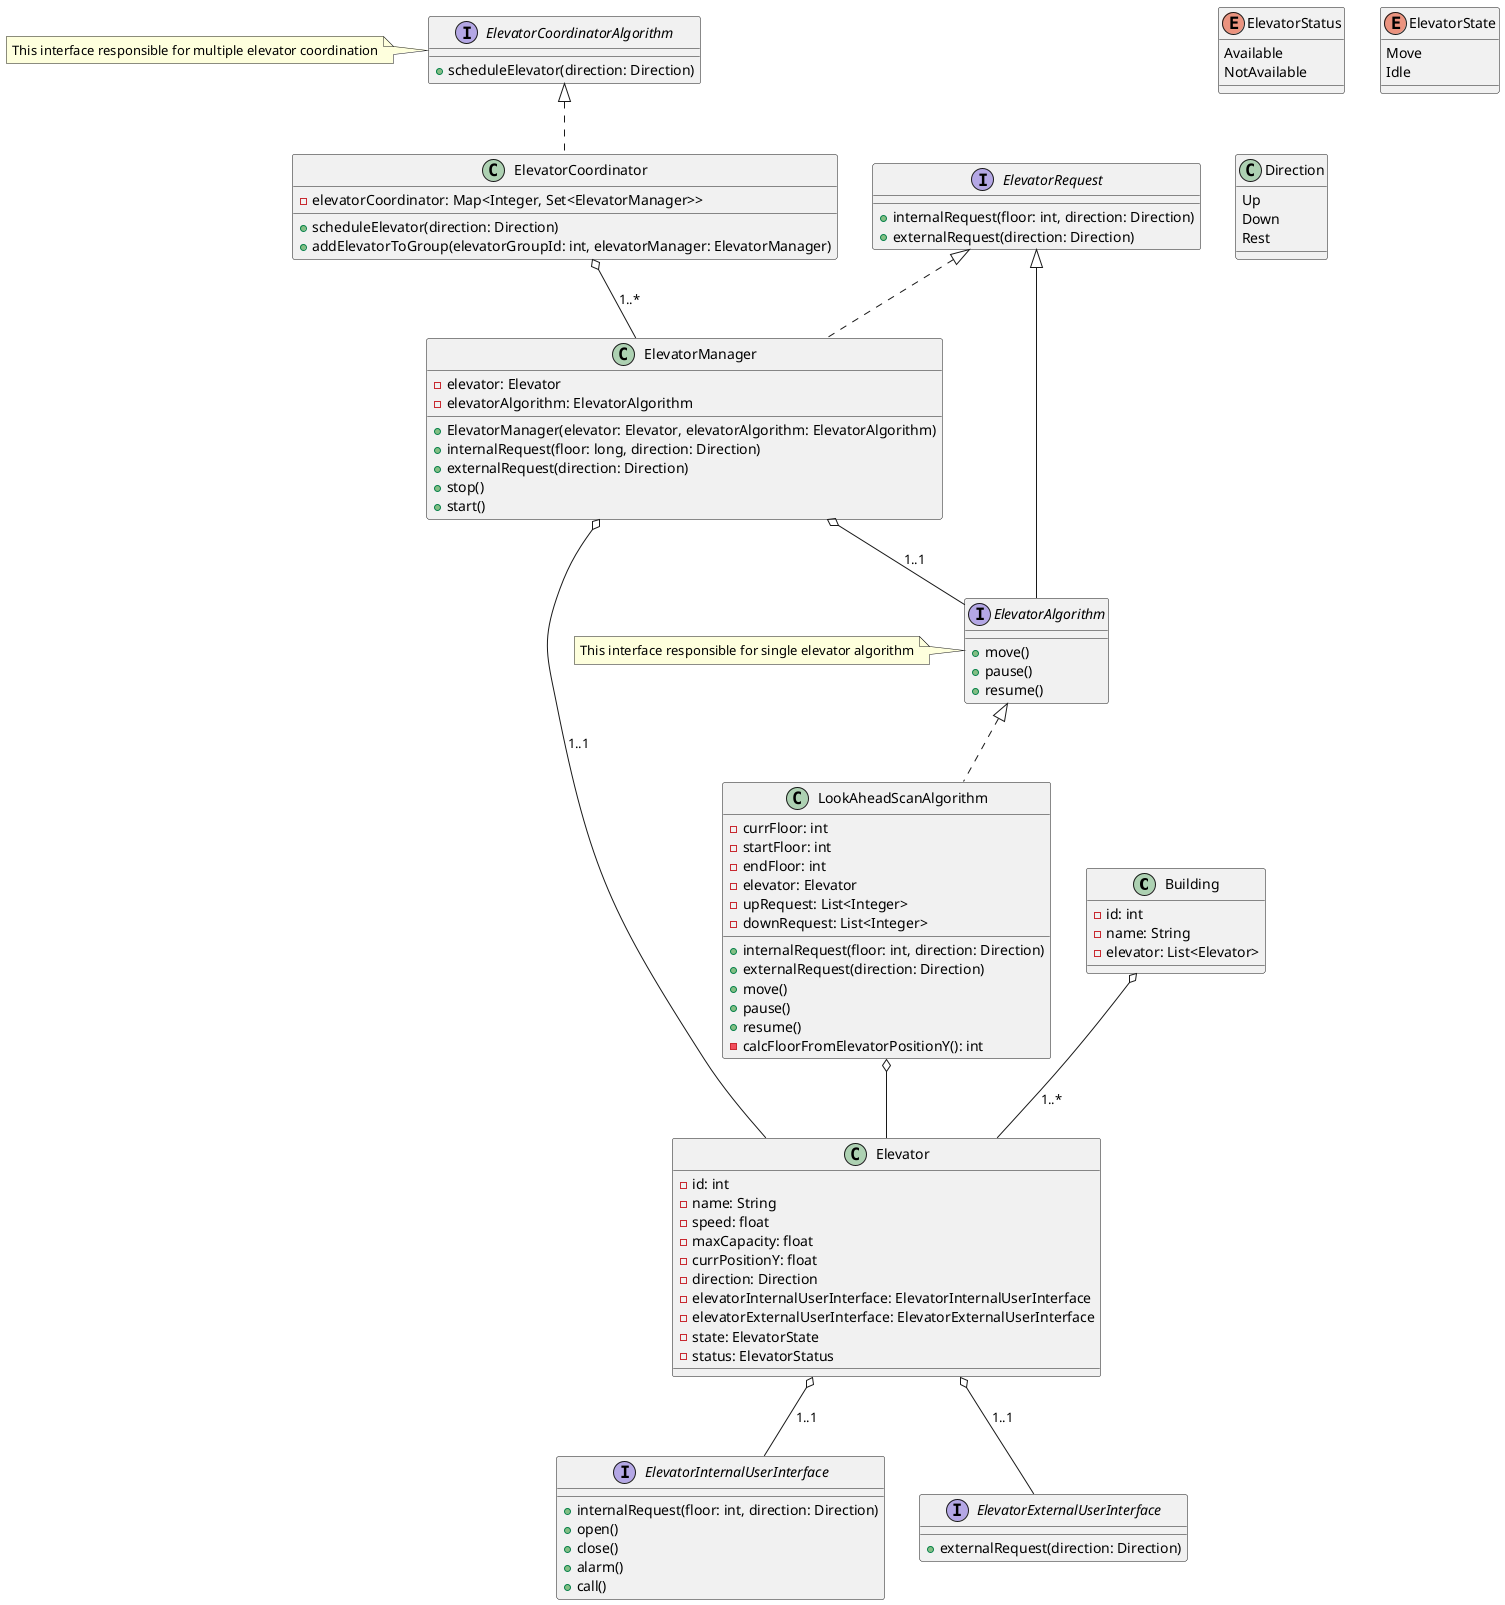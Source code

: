 @startuml
class Building{
    - id: int
    - name: String
    - elevator: List<Elevator>
}
class Elevator{
    - id: int
    - name: String
    - speed: float
    - maxCapacity: float
    - currPositionY: float
    - direction: Direction
    - elevatorInternalUserInterface: ElevatorInternalUserInterface
    - elevatorExternalUserInterface: ElevatorExternalUserInterface
    - state: ElevatorState
    - status: ElevatorStatus
}
enum ElevatorStatus{
    Available
    NotAvailable
}
enum ElevatorState{
    Move
    Idle
}
class Direction{
    Up
    Down
    Rest
}
interface ElevatorInternalUserInterface{
    + internalRequest(floor: int, direction: Direction)
    + open()
    + close()
    + alarm()
    + call()
}
interface ElevatorExternalUserInterface{
    + externalRequest(direction: Direction)
}
interface ElevatorRequest{
    + internalRequest(floor: int, direction: Direction)
    + externalRequest(direction: Direction)
}
interface ElevatorAlgorithm extends ElevatorRequest{
    + move()
    + pause()
    + resume()
}

'note left of ElevatorManagerControl
'    Master control interface managed by elevator manager to start, pause, resume the elevator.
'    Kind of master room controller for elevator
'end note
class ElevatorManager implements ElevatorRequest{
    - elevator: Elevator
    - elevatorAlgorithm: ElevatorAlgorithm
    + ElevatorManager(elevator: Elevator, elevatorAlgorithm: ElevatorAlgorithm)
    + internalRequest(floor: long, direction: Direction)
    + externalRequest(direction: Direction)
    + stop()
    + start()
}
class LookAheadScanAlgorithm implements ElevatorAlgorithm{
    - currFloor: int
    - startFloor: int
    - endFloor: int
    - elevator: Elevator
    - upRequest: List<Integer>
    - downRequest: List<Integer>
    + internalRequest(floor: int, direction: Direction)
    + externalRequest(direction: Direction)
    + move()
    + pause()
    + resume()
    - calcFloorFromElevatorPositionY(): int
}
interface ElevatorCoordinatorAlgorithm{
    + scheduleElevator(direction: Direction)
}
note left of ElevatorCoordinatorAlgorithm
    This interface responsible for multiple elevator coordination
end note

class ElevatorCoordinator implements ElevatorCoordinatorAlgorithm{
'group_no, and its associated set of Elevator managers`
    - elevatorCoordinator: Map<Integer, Set<ElevatorManager>>
    + scheduleElevator(direction: Direction)
    + addElevatorToGroup(elevatorGroupId: int, elevatorManager: ElevatorManager)
}

note left of ElevatorAlgorithm
    This interface responsible for single elevator algorithm
end note

'Relationship
Building o-- Elevator : "1..*"
Elevator o-- ElevatorInternalUserInterface : "1..1"
Elevator o-- ElevatorExternalUserInterface : "1..1"
ElevatorManager o-- Elevator : "1..1"
ElevatorManager o-- ElevatorAlgorithm : "1..1"
ElevatorCoordinator o-- ElevatorManager : "1..*"
LookAheadScanAlgorithm o-- Elevator
@enduml